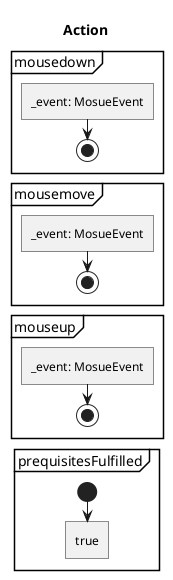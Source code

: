@startuml Action
skinparam monochrome true

title Action

partition mousedown {
	:_event: MosueEvent]
	stop
}

partition mousemove {
	:_event: MosueEvent]
	stop
}

partition mouseup {
	:_event: MosueEvent]
	stop
}

partition prequisitesFulfilled {
	start
	:true]
}

@enduml